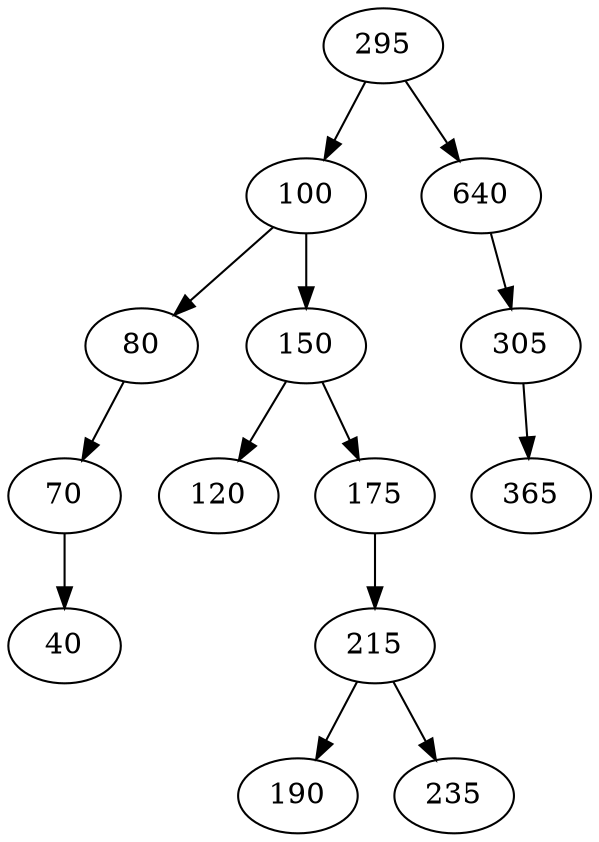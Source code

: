 digraph G { 
295->100;100->80;80->70;70->40;100->150;150->120;150->175;175->215;215->190;215->235;295->640;640->305;305->365; }